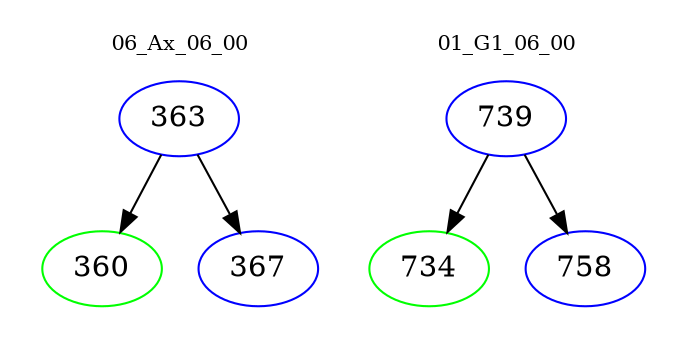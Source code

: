 digraph{
subgraph cluster_0 {
color = white
label = "06_Ax_06_00";
fontsize=10;
T0_363 [label="363", color="blue"]
T0_363 -> T0_360 [color="black"]
T0_360 [label="360", color="green"]
T0_363 -> T0_367 [color="black"]
T0_367 [label="367", color="blue"]
}
subgraph cluster_1 {
color = white
label = "01_G1_06_00";
fontsize=10;
T1_739 [label="739", color="blue"]
T1_739 -> T1_734 [color="black"]
T1_734 [label="734", color="green"]
T1_739 -> T1_758 [color="black"]
T1_758 [label="758", color="blue"]
}
}
